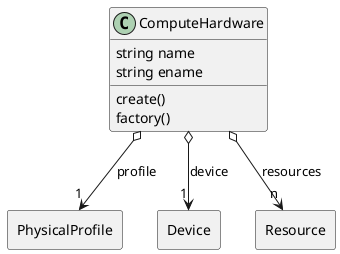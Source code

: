 @startuml

class "ComputeHardware" as Model {
 string name
 string ename

 create()
 factory()
 
}

rectangle "PhysicalProfile" as PhysicalProfile {
}

Model o--> "1" PhysicalProfile : profile


rectangle "Device" as Device {
}

Model o--> "1" Device : device


rectangle "Resource" as Resource {
}

Model o--> "n" Resource : resources




@enduml
